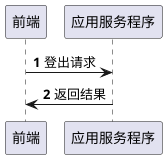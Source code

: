 @startuml
'https://plantuml.com/sequence-diagram

autonumber

前端 -> 应用服务程序: 登出请求
应用服务程序 -> 前端: 返回结果

@enduml